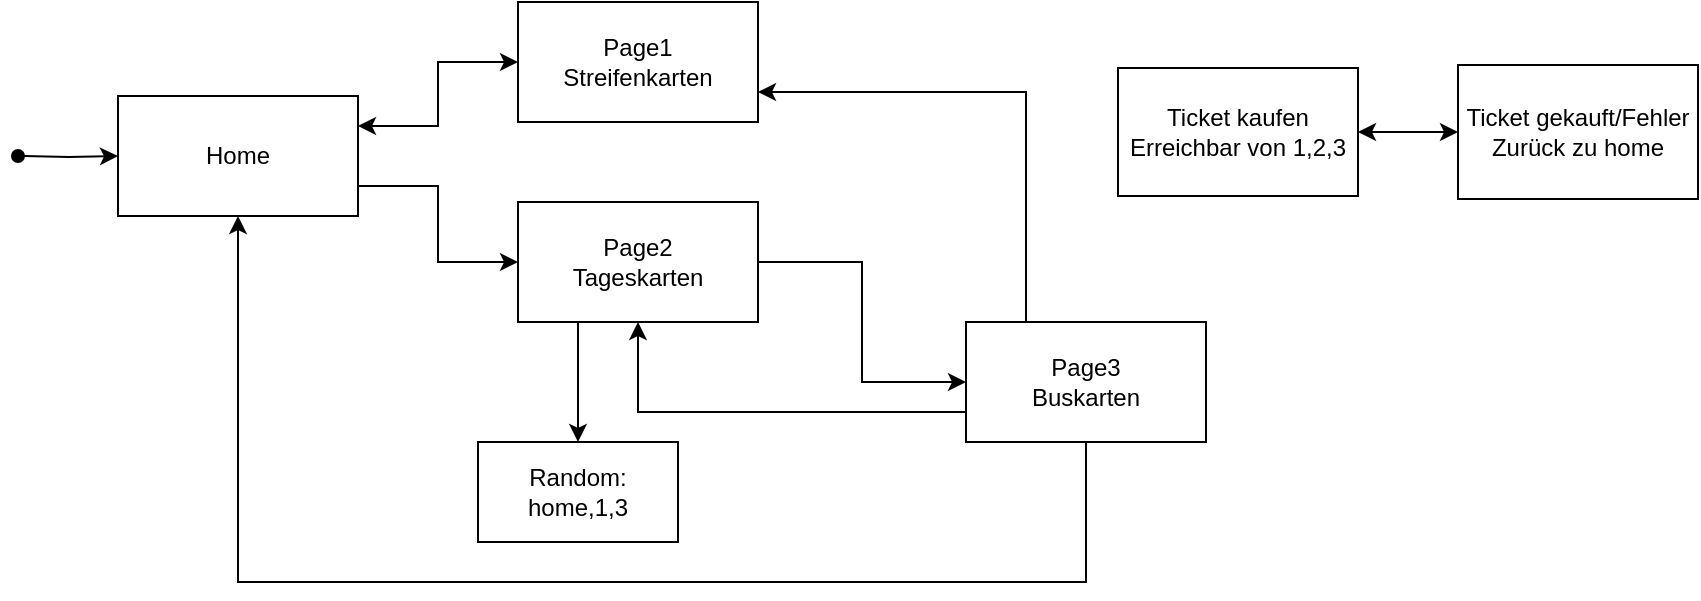 <mxfile version="12.1.7" type="device" pages="1"><diagram id="SnGnFXClx-86e2YpvRy-" name="Page-1"><mxGraphModel dx="754" dy="468" grid="1" gridSize="10" guides="1" tooltips="1" connect="1" arrows="1" fold="1" page="1" pageScale="1" pageWidth="1169" pageHeight="827" math="0" shadow="0"><root><mxCell id="0"/><mxCell id="1" parent="0"/><mxCell id="v_ik9UhrXHc6oFBrIly3-4" style="edgeStyle=orthogonalEdgeStyle;rounded=0;orthogonalLoop=1;jettySize=auto;html=1;entryX=0;entryY=0.5;entryDx=0;entryDy=0;startArrow=classic;startFill=1;exitX=1;exitY=0.25;exitDx=0;exitDy=0;" edge="1" parent="1" source="v_ik9UhrXHc6oFBrIly3-1" target="v_ik9UhrXHc6oFBrIly3-2"><mxGeometry relative="1" as="geometry"/></mxCell><mxCell id="v_ik9UhrXHc6oFBrIly3-5" style="edgeStyle=orthogonalEdgeStyle;rounded=0;orthogonalLoop=1;jettySize=auto;html=1;entryX=0;entryY=0.5;entryDx=0;entryDy=0;exitX=1;exitY=0.75;exitDx=0;exitDy=0;" edge="1" parent="1" source="v_ik9UhrXHc6oFBrIly3-1" target="v_ik9UhrXHc6oFBrIly3-3"><mxGeometry relative="1" as="geometry"/></mxCell><mxCell id="v_ik9UhrXHc6oFBrIly3-16" style="edgeStyle=orthogonalEdgeStyle;rounded=0;orthogonalLoop=1;jettySize=auto;html=1;startArrow=oval;startFill=1;entryX=0;entryY=0.5;entryDx=0;entryDy=0;" edge="1" parent="1" target="v_ik9UhrXHc6oFBrIly3-1"><mxGeometry relative="1" as="geometry"><mxPoint x="60" y="200" as="targetPoint"/><mxPoint x="50" y="200" as="sourcePoint"/></mxGeometry></mxCell><mxCell id="v_ik9UhrXHc6oFBrIly3-1" value="Home" style="rounded=0;whiteSpace=wrap;html=1;" vertex="1" parent="1"><mxGeometry x="100" y="170" width="120" height="60" as="geometry"/></mxCell><mxCell id="v_ik9UhrXHc6oFBrIly3-2" value="Page1&lt;br&gt;Streifenkarten" style="rounded=0;whiteSpace=wrap;html=1;" vertex="1" parent="1"><mxGeometry x="300" y="123" width="120" height="60" as="geometry"/></mxCell><mxCell id="v_ik9UhrXHc6oFBrIly3-7" style="edgeStyle=orthogonalEdgeStyle;rounded=0;orthogonalLoop=1;jettySize=auto;html=1;entryX=0;entryY=0.5;entryDx=0;entryDy=0;" edge="1" parent="1" source="v_ik9UhrXHc6oFBrIly3-3" target="v_ik9UhrXHc6oFBrIly3-6"><mxGeometry relative="1" as="geometry"/></mxCell><mxCell id="v_ik9UhrXHc6oFBrIly3-11" style="edgeStyle=orthogonalEdgeStyle;rounded=0;orthogonalLoop=1;jettySize=auto;html=1;entryX=0.5;entryY=0;entryDx=0;entryDy=0;exitX=0.25;exitY=1;exitDx=0;exitDy=0;" edge="1" parent="1" source="v_ik9UhrXHc6oFBrIly3-3" target="v_ik9UhrXHc6oFBrIly3-10"><mxGeometry relative="1" as="geometry"/></mxCell><mxCell id="v_ik9UhrXHc6oFBrIly3-3" value="Page2&lt;br&gt;Tageskarten" style="rounded=0;whiteSpace=wrap;html=1;" vertex="1" parent="1"><mxGeometry x="300" y="223" width="120" height="60" as="geometry"/></mxCell><mxCell id="v_ik9UhrXHc6oFBrIly3-8" style="edgeStyle=orthogonalEdgeStyle;rounded=0;orthogonalLoop=1;jettySize=auto;html=1;entryX=0.5;entryY=1;entryDx=0;entryDy=0;exitX=0;exitY=0.75;exitDx=0;exitDy=0;" edge="1" parent="1" source="v_ik9UhrXHc6oFBrIly3-6" target="v_ik9UhrXHc6oFBrIly3-3"><mxGeometry relative="1" as="geometry"/></mxCell><mxCell id="v_ik9UhrXHc6oFBrIly3-9" style="edgeStyle=orthogonalEdgeStyle;rounded=0;orthogonalLoop=1;jettySize=auto;html=1;entryX=1;entryY=0.75;entryDx=0;entryDy=0;exitX=0.25;exitY=0;exitDx=0;exitDy=0;" edge="1" parent="1" source="v_ik9UhrXHc6oFBrIly3-6" target="v_ik9UhrXHc6oFBrIly3-2"><mxGeometry relative="1" as="geometry"/></mxCell><mxCell id="v_ik9UhrXHc6oFBrIly3-12" style="edgeStyle=orthogonalEdgeStyle;rounded=0;orthogonalLoop=1;jettySize=auto;html=1;entryX=0.5;entryY=1;entryDx=0;entryDy=0;startArrow=none;startFill=0;" edge="1" parent="1" source="v_ik9UhrXHc6oFBrIly3-6" target="v_ik9UhrXHc6oFBrIly3-1"><mxGeometry relative="1" as="geometry"><Array as="points"><mxPoint x="584" y="413"/><mxPoint x="160" y="413"/></Array></mxGeometry></mxCell><mxCell id="v_ik9UhrXHc6oFBrIly3-6" value="Page3&lt;br&gt;Buskarten" style="rounded=0;whiteSpace=wrap;html=1;" vertex="1" parent="1"><mxGeometry x="524" y="283" width="120" height="60" as="geometry"/></mxCell><mxCell id="v_ik9UhrXHc6oFBrIly3-10" value="Random:&lt;br&gt;home,1,3" style="rounded=0;whiteSpace=wrap;html=1;" vertex="1" parent="1"><mxGeometry x="280" y="343" width="100" height="50" as="geometry"/></mxCell><mxCell id="v_ik9UhrXHc6oFBrIly3-15" style="edgeStyle=orthogonalEdgeStyle;rounded=0;orthogonalLoop=1;jettySize=auto;html=1;entryX=0;entryY=0.5;entryDx=0;entryDy=0;startArrow=classic;startFill=1;" edge="1" parent="1" source="v_ik9UhrXHc6oFBrIly3-13" target="v_ik9UhrXHc6oFBrIly3-14"><mxGeometry relative="1" as="geometry"/></mxCell><mxCell id="v_ik9UhrXHc6oFBrIly3-13" value="Ticket kaufen&lt;br&gt;Erreichbar von 1,2,3" style="rounded=0;whiteSpace=wrap;html=1;" vertex="1" parent="1"><mxGeometry x="600" y="156" width="120" height="64" as="geometry"/></mxCell><mxCell id="v_ik9UhrXHc6oFBrIly3-14" value="Ticket gekauft/Fehler&lt;br&gt;Zurück zu home" style="rounded=0;whiteSpace=wrap;html=1;" vertex="1" parent="1"><mxGeometry x="770" y="154.5" width="120" height="67" as="geometry"/></mxCell></root></mxGraphModel></diagram></mxfile>